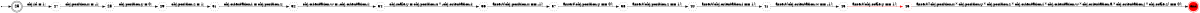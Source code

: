 digraph finite_state_machine {
	rankdir=LR
	size="8,5"
	94264486757408 [label = 25, shape = doublecircle, fixedsize = true]; 
	s94264486757408 [shape = point];
	e94264486751920 [shape = doublecircle, fixedsize = true, style = filled, color = red,  label = end];
	 94264486748912 [label = 27, shape = circle, fixedsize = true , style = dotted];
	 94264486748992 [label = 28, shape = circle, fixedsize = true , style = dotted];
	 94264486749200 [label = 29, shape = circle, fixedsize = true , style = dotted];
	 94264486749472 [label = 31, shape = circle, fixedsize = true , style = dotted];
	 94264486749744 [label = 32, shape = circle, fixedsize = true , style = dotted];
	 94264486750016 [label = 34, shape = circle, fixedsize = true , style = dotted];
	 94264486750288 [label = 36, shape = circle, fixedsize = true , style = dotted];
	 94264486750560 [label = 37, shape = circle, fixedsize = true , style = dotted];
	 94264486750832 [label = 38, shape = circle, fixedsize = true , style = dotted];
	 94264486751104 [label = 40, shape = circle, fixedsize = true , style = dotted];
	 94264486751376 [label = 41, shape = circle, fixedsize = true , style = dotted];
	 94264486751648 [label = 43, shape = circle, fixedsize = true , style = dotted];
	 94264486751920 [label = 45, shape = circle, color = red, fixedsize = true , style = dotted];
	s94264486757408 -> 94264486757408;
	94264486757408 -> 94264486748912 [ label = "obj.id = 1; "];
	94264486748912 -> 94264486748992 [ label = "obj.position.x = -1; "];
	94264486748992 -> 94264486749200 [ label = "obj.position.y = 0; "];
	94264486749200 -> 94264486749472 [ label = "obj.position.z = 1; "];
	94264486749472 -> 94264486749744 [ label = "obj.orientation.i = obj.position.z; "];
	94264486749744 -> 94264486750016 [ label = "obj.orientation.w = -obj.orientation.i; "];
	94264486750016 -> 94264486750288 [ label = "obj.scale.y = obj.position.x * -obj.orientation.i; "];
	94264486750288 -> 94264486750560 [ label = "assert(obj.position.x == -1); "];
	94264486750560 -> 94264486750832 [ label = "assert(obj.position.y == 0); "];
	94264486750832 -> 94264486751104 [ label = "assert(obj.position.z == 1); "];
	94264486751104 -> 94264486751376 [ label = "assert(obj.orientation.i == 1); "];
	94264486751376 -> 94264486751648 [ label = "assert(obj.orientation.w == -1); "];
	94264486751648 -> 94264486751920 [color = red, label = "assert(obj.scale.y == 1); "];
	94264486751920 -> e94264486751920 [ label = "assert((obj.position.x * obj.position.y * obj.position.z * obj.orientation.i * obj.orientation.w * obj.orientation.a * obj.orientation.j * obj.scale.z) == 0); "];
}